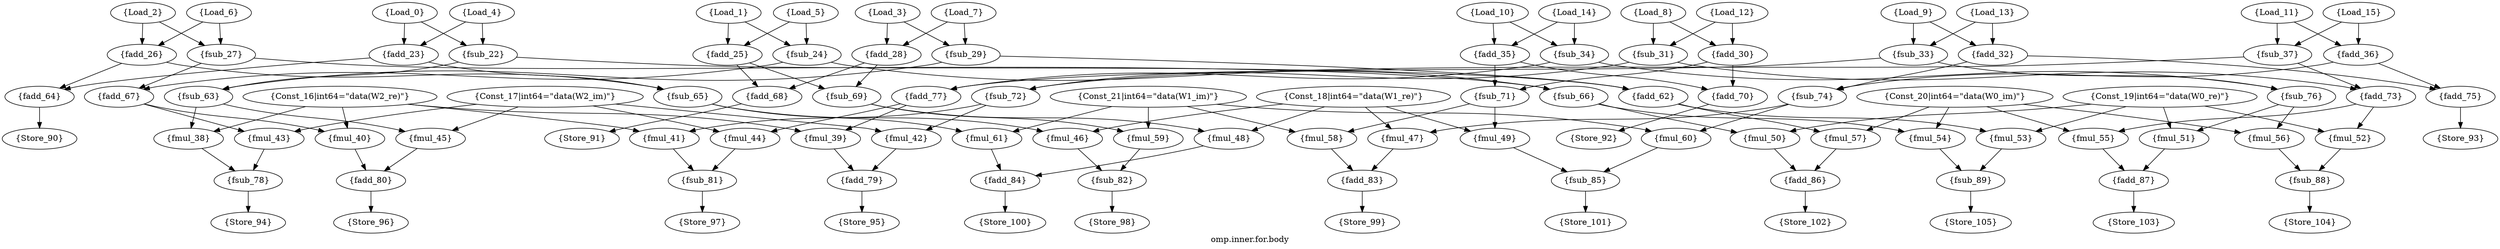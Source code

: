 /* ------- Application graph pragma -------
[SupportedOps] = {ALU, FADD, FMUL};
[SupportedOps] = {MEMPORT, INPUT, OUTPUT};
[SupportedOps] = {Constant, CONST};
*/

strict digraph "omp.inner.for.body" {
label="omp.inner.for.body";
Load_0 [data=in_re, label="{Load_0}", opcode=INPUT];
Load_1 [data=in_im, label="{Load_1}", opcode=INPUT];
Load_2 [data=in_re, label="{Load_2}", opcode=INPUT];
Load_3 [data=in_im, label="{Load_3}", opcode=INPUT];
Load_4 [data=in_re, label="{Load_4}", opcode=INPUT];
Load_5 [data=in_im, label="{Load_5}", opcode=INPUT];
Load_6 [data=in_re, label="{Load_6}", opcode=INPUT];
Load_7 [data=in_im, label="{Load_7}", opcode=INPUT];
Load_8 [data=in_re, label="{Load_8}", opcode=INPUT];
Load_9 [data=in_im, label="{Load_9}", opcode=INPUT];
Load_10 [data=in_re, label="{Load_10}", opcode=INPUT];
Load_11 [data=in_im, label="{Load_11}", opcode=INPUT];
Load_12 [data=in_re, label="{Load_12}", opcode=INPUT];
Load_13 [data=in_im, label="{Load_13}", opcode=INPUT];
Load_14 [data=in_re, label="{Load_14}", opcode=INPUT];
Load_15 [data=in_im, label="{Load_15}", opcode=INPUT];
fsub_22 [label="{fsub_22}", opcode=FADD];
fadd_23 [label="{fadd_23}", opcode=FADD];
fsub_24 [label="{fsub_24}", opcode=FADD];
fadd_25 [label="{fadd_25}", opcode=FADD];
fsub_27 [label="{fsub_27}", opcode=FADD];
fadd_26 [label="{fadd_26}", opcode=FADD];
fsub_29 [label="{fsub_29}", opcode=FADD];
fadd_28 [label="{fadd_28}", opcode=FADD];
fsub_31 [label="{fsub_31}", opcode=FADD];
fadd_30 [label="{fadd_30}", opcode=FADD];
fsub_33 [label="{fsub_33}", opcode=FADD];
fadd_32 [label="{fadd_32}", opcode=FADD];
fsub_34 [label="{fsub_34}", opcode=FADD];
fadd_35 [label="{fadd_35}", opcode=FADD];
fsub_37 [label="{fsub_37}", opcode=FADD];
fadd_36 [label="{fadd_36}", opcode=FADD];
fsub_63 [label="{fsub_63}", opcode=FADD];
fadd_62 [label="{fadd_62}", opcode=FADD];
fsub_65 [label="{fsub_65}", opcode=FADD];
fadd_64 [label="{fadd_64}", opcode=FADD];
fadd_67 [label="{fadd_67}", opcode=FADD];
fsub_66 [label="{fsub_66}", opcode=FADD];
fsub_69 [label="{fsub_69}", opcode=FADD];
fadd_68 [label="{fadd_68}", opcode=FADD];
fsub_72 [label="{fsub_72}", opcode=FADD];
fadd_73 [label="{fadd_73}", opcode=FADD];
fsub_71 [label="{fsub_71}", opcode=FADD];
fadd_70 [label="{fadd_70}", opcode=FADD];
fadd_77 [label="{fadd_77}", opcode=FADD];
fsub_76 [label="{fsub_76}", opcode=FADD];
fsub_74 [label="{fsub_74}", opcode=FADD];
fadd_75 [label="{fadd_75}", opcode=FADD];
fmul_45 [label="{fmul_45}", opcode=FMUL];
fmul_38 [label="{fmul_38}", opcode=FMUL];
fmul_57 [label="{fmul_57}", opcode=FMUL];
fmul_53 [label="{fmul_53}", opcode=FMUL];
fmul_61 [label="{fmul_61}", opcode=FMUL];
fmul_46 [label="{fmul_46}", opcode=FMUL];
Store_90 [data=out_re, label="{Store_90}", opcode=OUTPUT];
fmul_40 [label="{fmul_40}", opcode=FMUL];
fmul_43 [label="{fmul_43}", opcode=FMUL];
fmul_50 [label="{fmul_50}", opcode=FMUL];
fmul_54 [label="{fmul_54}", opcode=FMUL];
fmul_48 [label="{fmul_48}", opcode=FMUL];
fmul_59 [label="{fmul_59}", opcode=FMUL];
Store_91 [data=out_im, label="{Store_91}", opcode=OUTPUT];
fmul_42 [label="{fmul_42}", opcode=FMUL];
fmul_41 [label="{fmul_41}", opcode=FMUL];
fmul_55 [label="{fmul_55}", opcode=FMUL];
fmul_52 [label="{fmul_52}", opcode=FMUL];
fmul_58 [label="{fmul_58}", opcode=FMUL];
fmul_49 [label="{fmul_49}", opcode=FMUL];
Store_92 [data=out_re, label="{Store_92}", opcode=OUTPUT];
fmul_39 [label="{fmul_39}", opcode=FMUL];
fmul_44 [label="{fmul_44}", opcode=FMUL];
fmul_51 [label="{fmul_51}", opcode=FMUL];
fmul_56 [label="{fmul_56}", opcode=FMUL];
fmul_47 [label="{fmul_47}", opcode=FMUL];
fmul_60 [label="{fmul_60}", opcode=FMUL];
Store_93 [data=out_im, label="{Store_93}", opcode=OUTPUT];
fadd_80 [label="{fadd_80}", opcode=FADD];
fsub_78 [label="{fsub_78}", opcode=FADD];
fadd_86 [label="{fadd_86}", opcode=FADD];
fsub_89 [label="{fsub_89}", opcode=FADD];
fadd_84 [label="{fadd_84}", opcode=FADD];
fsub_82 [label="{fsub_82}", opcode=FADD];
fadd_79 [label="{fadd_79}", opcode=FADD];
fsub_81 [label="{fsub_81}", opcode=FADD];
fadd_87 [label="{fadd_87}", opcode=FADD];
fsub_88 [label="{fsub_88}", opcode=FADD];
fadd_83 [label="{fadd_83}", opcode=FADD];
fsub_85 [label="{fsub_85}", opcode=FADD];
Store_96 [data=out_im, label="{Store_96}", opcode=OUTPUT];
Store_94 [data=out_re, label="{Store_94}", opcode=OUTPUT];
Store_102 [data=out_im, label="{Store_102}", opcode=OUTPUT];
Store_105 [data=out_re, label="{Store_105}", opcode=OUTPUT];
Store_100 [data=out_im, label="{Store_100}", opcode=OUTPUT];
Store_98 [data=out_re, label="{Store_98}", opcode=OUTPUT];
Store_95 [data=out_im, label="{Store_95}", opcode=OUTPUT];
Store_97 [data=out_re, label="{Store_97}", opcode=OUTPUT];
Store_103 [data=out_im, label="{Store_103}", opcode=OUTPUT];
Store_104 [data=out_re, label="{Store_104}", opcode=OUTPUT];
Store_99 [data=out_im, label="{Store_99}", opcode=OUTPUT];
Store_101 [data=out_re, label="{Store_101}", opcode=OUTPUT];
Const_16 [constVal="1", int64="1", label="{Const_16|int64=\"data(W2_re)\"}", opcode=CONST];
Const_17 [constVal="1", int64="0", label="{Const_17|int64=\"data(W2_im)\"}", opcode=CONST];
Const_18 [constVal="1", int64="1", label="{Const_18|int64=\"data(W1_re)\"}", opcode=CONST];
Const_19 [constVal="1", int64="1", label="{Const_19|int64=\"data(W0_re)\"}", opcode=CONST];
Const_20 [constVal="1", int64="0", label="{Const_20|int64=\"data(W0_im)\"}", opcode=CONST];
Const_21 [constVal="1", int64="0", label="{Const_21|int64=\"data(W1_im)\"}", opcode=CONST];
Load_0 -> fsub_22  [driver=outPinA, load=inPinB];
Load_0 -> fadd_23  [driver=outPinA, load=inPinB];
Load_1 -> fsub_24  [driver=outPinA, load=inPinB];
Load_1 -> fadd_25  [driver=outPinA, load=inPinB];
Load_2 -> fadd_26  [driver=outPinA, load=inPinB];
Load_2 -> fsub_27  [driver=outPinA, load=inPinB];
Load_3 -> fadd_28  [driver=outPinA, load=inPinB];
Load_3 -> fsub_29  [driver=outPinA, load=inPinB];
Load_4 -> fsub_22  [driver=outPinA, load=inPinA];
Load_4 -> fadd_23  [driver=outPinA, load=inPinA];
Load_5 -> fsub_24  [driver=outPinA, load=inPinA];
Load_5 -> fadd_25  [driver=outPinA, load=inPinA];
Load_6 -> fadd_26  [driver=outPinA, load=inPinA];
Load_6 -> fsub_27  [driver=outPinA, load=inPinA];
Load_7 -> fadd_28  [driver=outPinA, load=inPinA];
Load_7 -> fsub_29  [driver=outPinA, load=inPinA];
Load_8 -> fadd_30  [driver=outPinA, load=inPinB];
Load_8 -> fsub_31  [driver=outPinA, load=inPinB];
Load_9 -> fadd_32  [driver=outPinA, load=inPinB];
Load_9 -> fsub_33  [driver=outPinA, load=inPinB];
Load_10 -> fsub_34  [driver=outPinA, load=inPinB];
Load_10 -> fadd_35  [driver=outPinA, load=inPinB];
Load_11 -> fadd_36  [driver=outPinA, load=inPinB];
Load_11 -> fsub_37  [driver=outPinA, load=inPinB];
Load_12 -> fadd_30  [driver=outPinA, load=inPinA];
Load_12 -> fsub_31  [driver=outPinA, load=inPinA];
Load_13 -> fadd_32  [driver=outPinA, load=inPinA];
Load_13 -> fsub_33  [driver=outPinA, load=inPinA];
Load_14 -> fsub_34  [driver=outPinA, load=inPinA];
Load_14 -> fadd_35  [driver=outPinA, load=inPinA];
Load_15 -> fadd_36  [driver=outPinA, load=inPinA];
Load_15 -> fsub_37  [driver=outPinA, load=inPinA];
fsub_22 -> fadd_62  [driver=outPinA, load=inPinB];
fsub_22 -> fsub_63  [driver=outPinA, load=inPinB];
fadd_23 -> fadd_64  [driver=outPinA, load=inPinB];
fadd_23 -> fsub_65  [driver=outPinA, load=inPinB];
fsub_24 -> fsub_66  [driver=outPinA, load=inPinB];
fsub_24 -> fadd_67  [driver=outPinA, load=inPinB];
fadd_25 -> fadd_68  [driver=outPinA, load=inPinB];
fadd_25 -> fsub_69  [driver=outPinA, load=inPinB];
fsub_27 -> fsub_66  [driver=outPinA, load=inPinA];
fsub_27 -> fadd_67  [driver=outPinA, load=inPinA];
fadd_26 -> fadd_64  [driver=outPinA, load=inPinA];
fadd_26 -> fsub_65  [driver=outPinA, load=inPinA];
fsub_29 -> fadd_62  [driver=outPinA, load=inPinA];
fsub_29 -> fsub_63  [driver=outPinA, load=inPinA];
fadd_28 -> fadd_68  [driver=outPinA, load=inPinA];
fadd_28 -> fsub_69  [driver=outPinA, load=inPinA];
fsub_31 -> fsub_72  [driver=outPinA, load=inPinB];
fsub_31 -> fadd_73  [driver=outPinA, load=inPinB];
fadd_30 -> fadd_70  [driver=outPinA, load=inPinB];
fadd_30 -> fsub_71  [driver=outPinA, load=inPinB];
fsub_33 -> fsub_76  [driver=outPinA, load=inPinB];
fsub_33 -> fadd_77  [driver=outPinA, load=inPinB];
fadd_32 -> fsub_74  [driver=outPinA, load=inPinB];
fadd_32 -> fadd_75  [driver=outPinA, load=inPinB];
fsub_34 -> fsub_76  [driver=outPinA, load=inPinA];
fsub_34 -> fadd_77  [driver=outPinA, load=inPinA];
fadd_35 -> fadd_70  [driver=outPinA, load=inPinA];
fadd_35 -> fsub_71  [driver=outPinA, load=inPinA];
fsub_37 -> fsub_72  [driver=outPinA, load=inPinA];
fsub_37 -> fadd_73  [driver=outPinA, load=inPinA];
fadd_36 -> fsub_74  [driver=outPinA, load=inPinA];
fadd_36 -> fadd_75  [driver=outPinA, load=inPinA];
fsub_63 -> fmul_38  [driver=outPinA, load=inPinB];
fsub_63 -> fmul_45  [driver=outPinA, load=inPinB];
fadd_62 -> fmul_57  [driver=outPinA, load=inPinB];
fadd_62 -> fmul_53  [driver=outPinA, load=inPinB];
fsub_65 -> fmul_46  [driver=outPinA, load=inPinB];
fsub_65 -> fmul_61  [driver=outPinA, load=inPinB];
fadd_64 -> Store_90  [driver=outPinA, load=inPinA];
fadd_67 -> fmul_43  [driver=outPinA, load=inPinB];
fadd_67 -> fmul_40  [driver=outPinA, load=inPinB];
fsub_66 -> fmul_50  [driver=outPinA, load=inPinB];
fsub_66 -> fmul_54  [driver=outPinA, load=inPinB];
fsub_69 -> fmul_59  [driver=outPinA, load=inPinB];
fsub_69 -> fmul_48  [driver=outPinA, load=inPinB];
fadd_68 -> Store_91  [driver=outPinA, load=inPinA];
fsub_72 -> fmul_42  [driver=outPinA, load=inPinB];
fsub_72 -> fmul_41  [driver=outPinA, load=inPinB];
fadd_73 -> fmul_55  [driver=outPinA, load=inPinB];
fadd_73 -> fmul_52  [driver=outPinA, load=inPinB];
fsub_71 -> fmul_58  [driver=outPinA, load=inPinB];
fsub_71 -> fmul_49  [driver=outPinA, load=inPinB];
fadd_70 -> Store_92  [driver=outPinA, load=inPinA];
fadd_77 -> fmul_39  [driver=outPinA, load=inPinB];
fadd_77 -> fmul_44  [driver=outPinA, load=inPinB];
fsub_76 -> fmul_51  [driver=outPinA, load=inPinB];
fsub_76 -> fmul_56  [driver=outPinA, load=inPinB];
fsub_74 -> fmul_47  [driver=outPinA, load=inPinB];
fsub_74 -> fmul_60  [driver=outPinA, load=inPinB];
fadd_75 -> Store_93  [driver=outPinA, load=inPinA];
fmul_45 -> fadd_80  [driver=outPinA, load=inPinB];
fmul_38 -> fsub_78  [driver=outPinA, load=inPinB];
fmul_57 -> fadd_86  [driver=outPinA, load=inPinB];
fmul_53 -> fsub_89  [driver=outPinA, load=inPinB];
fmul_61 -> fadd_84  [driver=outPinA, load=inPinB];
fmul_46 -> fsub_82  [driver=outPinA, load=inPinB];
fmul_40 -> fadd_80  [driver=outPinA, load=inPinA];
fmul_43 -> fsub_78  [driver=outPinA, load=inPinA];
fmul_50 -> fadd_86  [driver=outPinA, load=inPinA];
fmul_54 -> fsub_89  [driver=outPinA, load=inPinA];
fmul_48 -> fadd_84  [driver=outPinA, load=inPinA];
fmul_59 -> fsub_82  [driver=outPinA, load=inPinA];
fmul_42 -> fadd_79  [driver=outPinA, load=inPinB];
fmul_41 -> fsub_81  [driver=outPinA, load=inPinB];
fmul_55 -> fadd_87  [driver=outPinA, load=inPinB];
fmul_52 -> fsub_88  [driver=outPinA, load=inPinB];
fmul_58 -> fadd_83  [driver=outPinA, load=inPinB];
fmul_49 -> fsub_85  [driver=outPinA, load=inPinB];
fmul_39 -> fadd_79  [driver=outPinA, load=inPinA];
fmul_44 -> fsub_81  [driver=outPinA, load=inPinA];
fmul_51 -> fadd_87  [driver=outPinA, load=inPinA];
fmul_56 -> fsub_88  [driver=outPinA, load=inPinA];
fmul_47 -> fadd_83  [driver=outPinA, load=inPinA];
fmul_60 -> fsub_85  [driver=outPinA, load=inPinA];
fadd_80 -> Store_96  [driver=outPinA, load=inPinA];
fsub_78 -> Store_94  [driver=outPinA, load=inPinA];
fadd_86 -> Store_102  [driver=outPinA, load=inPinA];
fsub_89 -> Store_105  [driver=outPinA, load=inPinA];
fadd_84 -> Store_100  [driver=outPinA, load=inPinA];
fsub_82 -> Store_98  [driver=outPinA, load=inPinA];
fadd_79 -> Store_95  [driver=outPinA, load=inPinA];
fsub_81 -> Store_97  [driver=outPinA, load=inPinA];
fadd_87 -> Store_103  [driver=outPinA, load=inPinA];
fsub_88 -> Store_104  [driver=outPinA, load=inPinA];
fadd_83 -> Store_99  [driver=outPinA, load=inPinA];
fsub_85 -> Store_101  [driver=outPinA, load=inPinA];
Const_16 -> fmul_38  [driver=outPinA, load=inPinA];
Const_16 -> fmul_39  [driver=outPinA, load=inPinA];
Const_16 -> fmul_40  [driver=outPinA, load=inPinA];
Const_16 -> fmul_41  [driver=outPinA, load=inPinA];
Const_17 -> fmul_42  [driver=outPinA, load=inPinA];
Const_17 -> fmul_43  [driver=outPinA, load=inPinA];
Const_17 -> fmul_44  [driver=outPinA, load=inPinA];
Const_17 -> fmul_45  [driver=outPinA, load=inPinA];
Const_18 -> fmul_46  [driver=outPinA, load=inPinA];
Const_18 -> fmul_47  [driver=outPinA, load=inPinA];
Const_18 -> fmul_48  [driver=outPinA, load=inPinA];
Const_18 -> fmul_49  [driver=outPinA, load=inPinA];
Const_19 -> fmul_50  [driver=outPinA, load=inPinA];
Const_19 -> fmul_51  [driver=outPinA, load=inPinA];
Const_19 -> fmul_52  [driver=outPinA, load=inPinA];
Const_19 -> fmul_53  [driver=outPinA, load=inPinA];
Const_20 -> fmul_54  [driver=outPinA, load=inPinA];
Const_20 -> fmul_55  [driver=outPinA, load=inPinA];
Const_20 -> fmul_56  [driver=outPinA, load=inPinA];
Const_20 -> fmul_57  [driver=outPinA, load=inPinA];
Const_21 -> fmul_58  [driver=outPinA, load=inPinA];
Const_21 -> fmul_59  [driver=outPinA, load=inPinA];
Const_21 -> fmul_60  [driver=outPinA, load=inPinA];
Const_21 -> fmul_61  [driver=outPinA, load=inPinA];
}
